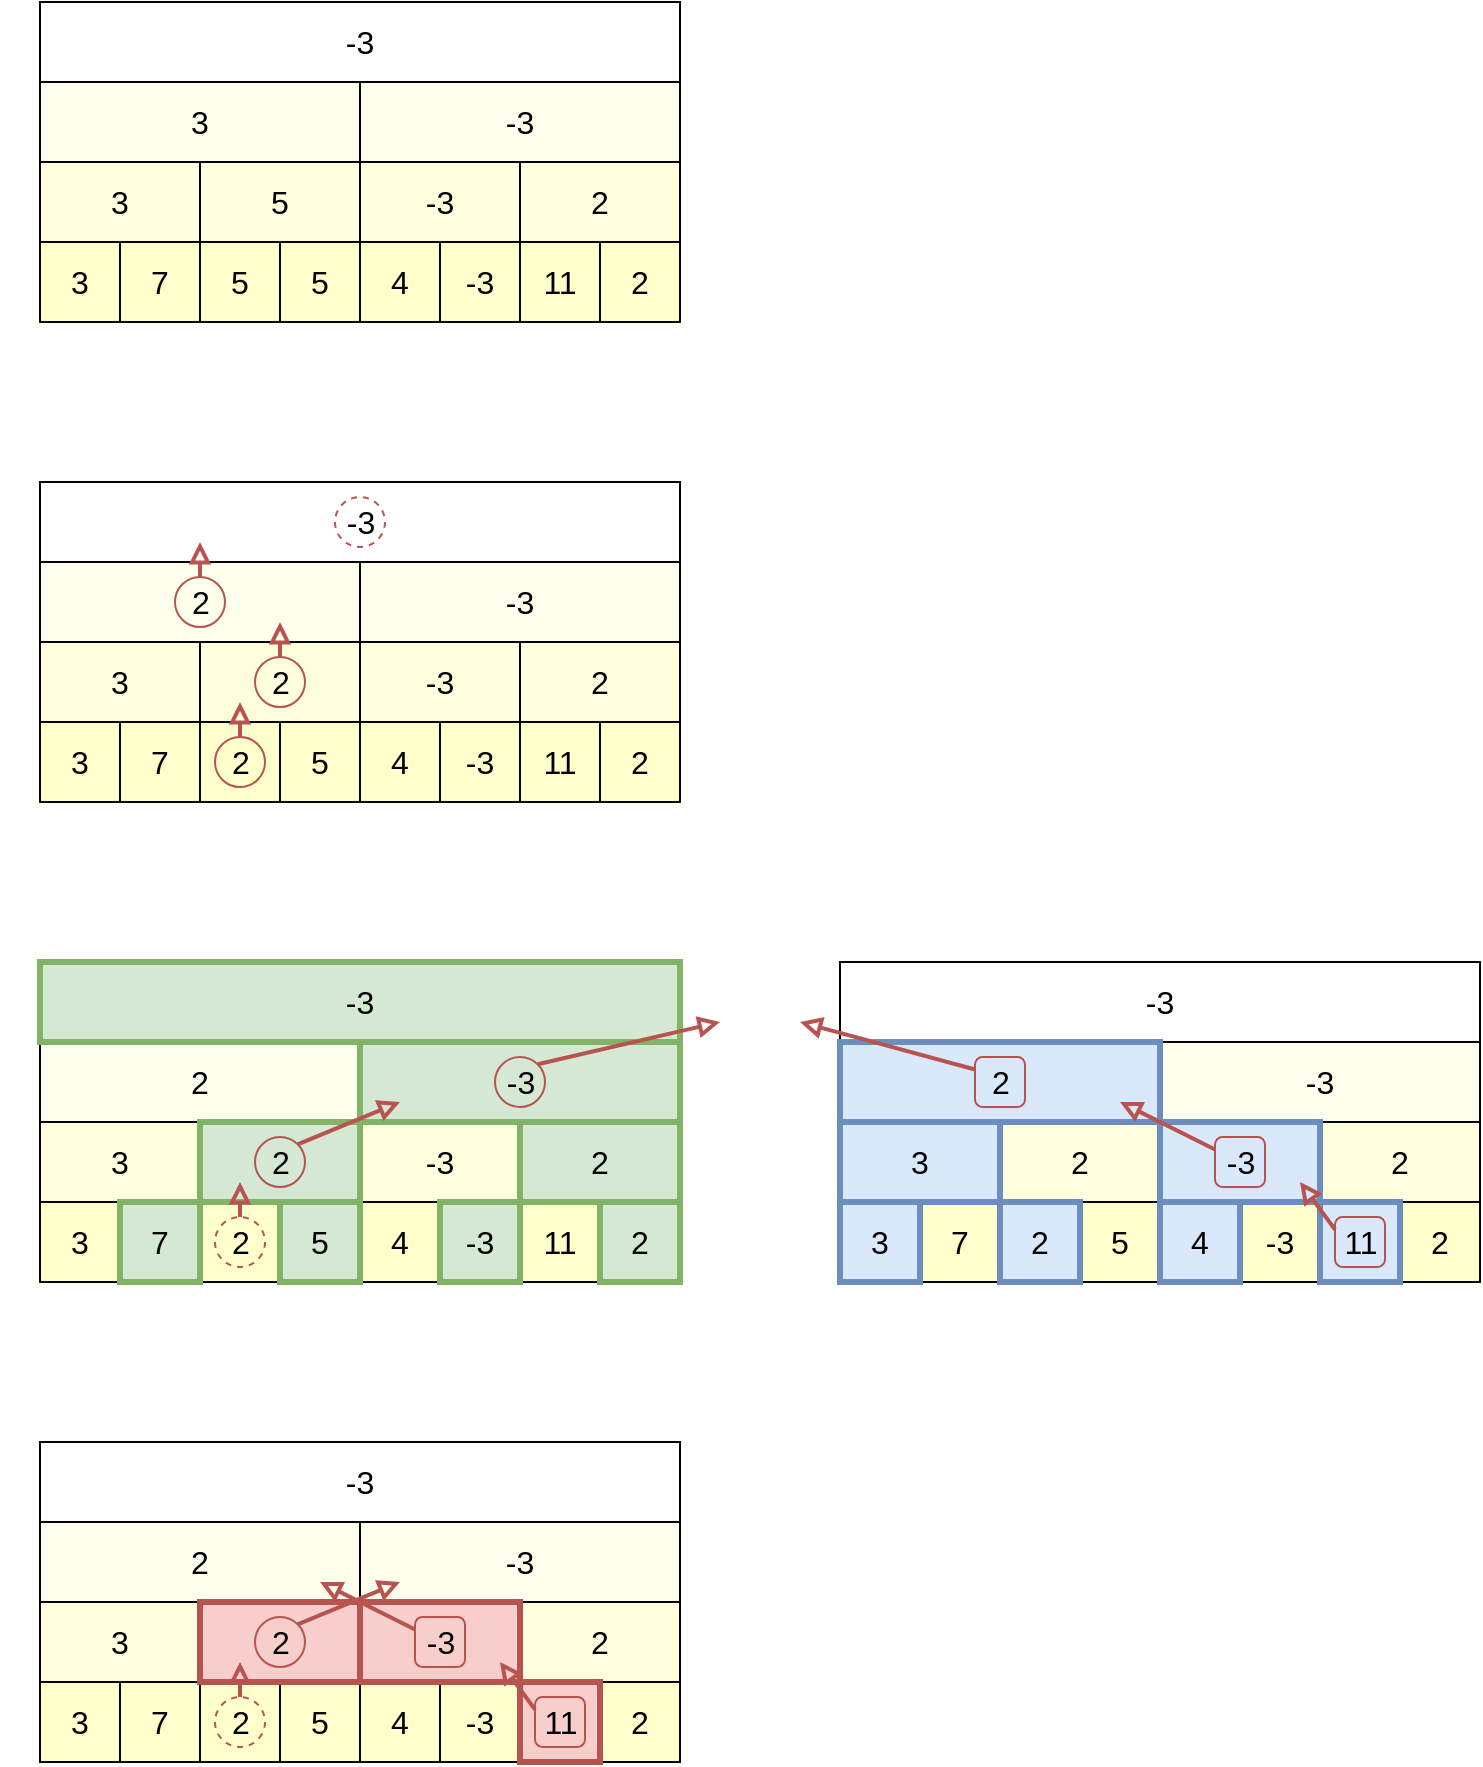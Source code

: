 <mxfile version="13.1.14">
    <diagram id="6hGFLwfOUW9BJ-s0fimq" name="Page-1">
        <mxGraphModel dx="1804" dy="668" grid="1" gridSize="10" guides="1" tooltips="1" connect="1" arrows="1" fold="1" page="1" pageScale="1" pageWidth="827" pageHeight="1169" math="0" shadow="0">
            <root>
                <mxCell id="0"/>
                <mxCell id="1" parent="0"/>
                <mxCell id="255" value="-3" style="group;fillColor=#f8cecc;strokeColor=#b85450;" parent="1" vertex="1" connectable="0">
                    <mxGeometry x="40" y="760" width="320" height="160" as="geometry"/>
                </mxCell>
                <mxCell id="256" value="-3" style="rounded=0;whiteSpace=wrap;html=1;fontSize=16;" parent="255" vertex="1">
                    <mxGeometry width="320" height="40" as="geometry"/>
                </mxCell>
                <mxCell id="257" value="2" style="rounded=0;whiteSpace=wrap;html=1;fontSize=16;fillColor=#ffffee;" parent="255" vertex="1">
                    <mxGeometry y="40" width="160" height="40" as="geometry"/>
                </mxCell>
                <mxCell id="258" value="-3" style="rounded=0;whiteSpace=wrap;html=1;fontSize=16;fillColor=#ffffee;" parent="255" vertex="1">
                    <mxGeometry x="160" y="40" width="160" height="40" as="geometry"/>
                </mxCell>
                <mxCell id="259" value="3" style="rounded=0;whiteSpace=wrap;html=1;fontSize=16;fillColor=#FFFFdd;" parent="255" vertex="1">
                    <mxGeometry y="80" width="80" height="40" as="geometry"/>
                </mxCell>
                <mxCell id="262" value="2" style="rounded=0;whiteSpace=wrap;html=1;fontSize=16;fillColor=#FFFFdd;" parent="255" vertex="1">
                    <mxGeometry x="240" y="80" width="80" height="40" as="geometry"/>
                </mxCell>
                <mxCell id="263" value="3" style="rounded=0;whiteSpace=wrap;html=1;fontSize=16;fillColor=#FFFFcc;" parent="255" vertex="1">
                    <mxGeometry y="120" width="40" height="40" as="geometry"/>
                </mxCell>
                <mxCell id="264" value="7" style="rounded=0;whiteSpace=wrap;html=1;fontSize=16;fillColor=#FFFFcc;" parent="255" vertex="1">
                    <mxGeometry x="40" y="120" width="40" height="40" as="geometry"/>
                </mxCell>
                <mxCell id="265" value="" style="rounded=0;whiteSpace=wrap;html=1;fontSize=16;fillColor=#FFFFcc;" parent="255" vertex="1">
                    <mxGeometry x="80" y="120" width="40" height="40" as="geometry"/>
                </mxCell>
                <mxCell id="266" value="5" style="rounded=0;whiteSpace=wrap;html=1;fontSize=16;fillColor=#FFFFcc;" parent="255" vertex="1">
                    <mxGeometry x="120" y="120" width="40" height="40" as="geometry"/>
                </mxCell>
                <mxCell id="267" value="4" style="rounded=0;whiteSpace=wrap;html=1;fontSize=16;fillColor=#FFFFcc;" parent="255" vertex="1">
                    <mxGeometry x="160" y="120" width="40" height="40" as="geometry"/>
                </mxCell>
                <mxCell id="268" value="-3" style="rounded=0;whiteSpace=wrap;html=1;fontSize=16;fillColor=#FFFFcc;" parent="255" vertex="1">
                    <mxGeometry x="200" y="120" width="40" height="40" as="geometry"/>
                </mxCell>
                <mxCell id="270" value="2" style="rounded=0;whiteSpace=wrap;html=1;fontSize=16;fillColor=#FFFFcc;" parent="255" vertex="1">
                    <mxGeometry x="280" y="120" width="40" height="40" as="geometry"/>
                </mxCell>
                <mxCell id="260" value="" style="rounded=0;whiteSpace=wrap;html=1;fontSize=16;fillColor=#f8cecc;strokeColor=#b85450;strokeWidth=3;" parent="255" vertex="1">
                    <mxGeometry x="80" y="80" width="80" height="40" as="geometry"/>
                </mxCell>
                <mxCell id="261" value="" style="rounded=0;whiteSpace=wrap;html=1;fontSize=16;fillColor=#f8cecc;strokeColor=#b85450;strokeWidth=3;" parent="255" vertex="1">
                    <mxGeometry x="160" y="80" width="80" height="40" as="geometry"/>
                </mxCell>
                <mxCell id="269" value="" style="rounded=0;whiteSpace=wrap;html=1;fontSize=16;fillColor=#f8cecc;strokeColor=#b85450;strokeWidth=3;" parent="255" vertex="1">
                    <mxGeometry x="240" y="120" width="40" height="40" as="geometry"/>
                </mxCell>
                <mxCell id="313" style="edgeStyle=none;rounded=0;orthogonalLoop=1;jettySize=auto;html=1;exitX=1;exitY=0;exitDx=0;exitDy=0;strokeWidth=2;fontSize=16;fillColor=#f8cecc;strokeColor=#b85450;endArrow=block;endFill=0;entryX=0.125;entryY=0.75;entryDx=0;entryDy=0;entryPerimeter=0;" parent="255" source="314" target="258" edge="1">
                    <mxGeometry relative="1" as="geometry">
                        <mxPoint x="85" y="-17.5" as="targetPoint"/>
                    </mxGeometry>
                </mxCell>
                <mxCell id="318" value="" style="group" vertex="1" connectable="0" parent="255">
                    <mxGeometry x="87.5" y="90" width="45" height="65" as="geometry"/>
                </mxCell>
                <mxCell id="314" value="2" style="ellipse;whiteSpace=wrap;html=1;fontSize=16;fillColor=none;strokeColor=#b85450;" parent="318" vertex="1">
                    <mxGeometry x="20" y="-2.5" width="25" height="25" as="geometry"/>
                </mxCell>
                <mxCell id="312" value="2" style="ellipse;whiteSpace=wrap;html=1;fontSize=16;fillColor=none;strokeColor=#b85450;dashed=1;" parent="255" vertex="1">
                    <mxGeometry x="87.5" y="127.5" width="25" height="25" as="geometry"/>
                </mxCell>
                <mxCell id="315" style="rounded=0;orthogonalLoop=1;jettySize=auto;html=1;exitX=0.5;exitY=0;exitDx=0;exitDy=0;fontSize=16;strokeWidth=2;fillColor=#f8cecc;strokeColor=#b85450;endArrow=block;endFill=0;entryX=0.25;entryY=0.75;entryDx=0;entryDy=0;entryPerimeter=0;" parent="255" source="312" target="260" edge="1">
                    <mxGeometry relative="1" as="geometry">
                        <mxPoint x="92.5" y="112.5" as="targetPoint"/>
                    </mxGeometry>
                </mxCell>
                <mxCell id="280" value="" style="group" parent="255" vertex="1" connectable="0">
                    <mxGeometry x="-20" y="30" width="292.5" height="122.5" as="geometry"/>
                </mxCell>
                <mxCell id="274" value="-3" style="rounded=1;whiteSpace=wrap;html=1;fillColor=none;fontSize=16;strokeColor=#b85450;" parent="280" vertex="1">
                    <mxGeometry x="207.5" y="57.5" width="25" height="25" as="geometry"/>
                </mxCell>
                <mxCell id="276" style="edgeStyle=none;rounded=0;orthogonalLoop=1;jettySize=auto;html=1;exitX=0;exitY=0.25;exitDx=0;exitDy=0;entryX=0.875;entryY=0.75;entryDx=0;entryDy=0;entryPerimeter=0;endArrow=block;endFill=0;strokeWidth=2;fontSize=16;fillColor=#f8cecc;strokeColor=#b85450;" parent="280" source="274" edge="1">
                    <mxGeometry relative="1" as="geometry">
                        <mxPoint x="160" y="40" as="targetPoint"/>
                    </mxGeometry>
                </mxCell>
                <mxCell id="277" style="edgeStyle=none;rounded=0;orthogonalLoop=1;jettySize=auto;html=1;exitX=0;exitY=0.25;exitDx=0;exitDy=0;entryX=0.875;entryY=0.75;entryDx=0;entryDy=0;entryPerimeter=0;endArrow=block;endFill=0;strokeWidth=2;fontSize=16;fillColor=#f8cecc;strokeColor=#b85450;" parent="280" source="278" edge="1">
                    <mxGeometry relative="1" as="geometry">
                        <mxPoint x="250" y="80" as="targetPoint"/>
                    </mxGeometry>
                </mxCell>
                <mxCell id="278" value="11" style="rounded=1;whiteSpace=wrap;html=1;fillColor=none;fontSize=16;strokeColor=#b85450;" parent="280" vertex="1">
                    <mxGeometry x="267.5" y="97.5" width="25" height="25" as="geometry"/>
                </mxCell>
                <mxCell id="227" value="" style="group" parent="1" vertex="1" connectable="0">
                    <mxGeometry x="440" y="520" width="320" height="160" as="geometry"/>
                </mxCell>
                <mxCell id="210" value="-3" style="rounded=0;whiteSpace=wrap;html=1;fontSize=16;" parent="227" vertex="1">
                    <mxGeometry width="320" height="40" as="geometry"/>
                </mxCell>
                <mxCell id="212" value="-3" style="rounded=0;whiteSpace=wrap;html=1;fontSize=16;fillColor=#ffffee;" parent="227" vertex="1">
                    <mxGeometry x="160" y="40" width="160" height="40" as="geometry"/>
                </mxCell>
                <mxCell id="214" value="2" style="rounded=0;whiteSpace=wrap;html=1;fontSize=16;fillColor=#FFFFdd;" parent="227" vertex="1">
                    <mxGeometry x="80" y="80" width="80" height="40" as="geometry"/>
                </mxCell>
                <mxCell id="216" value="2" style="rounded=0;whiteSpace=wrap;html=1;fontSize=16;fillColor=#FFFFdd;" parent="227" vertex="1">
                    <mxGeometry x="240" y="80" width="80" height="40" as="geometry"/>
                </mxCell>
                <mxCell id="218" value="7" style="rounded=0;whiteSpace=wrap;html=1;fontSize=16;fillColor=#FFFFcc;" parent="227" vertex="1">
                    <mxGeometry x="40" y="120" width="40" height="40" as="geometry"/>
                </mxCell>
                <mxCell id="220" value="5" style="rounded=0;whiteSpace=wrap;html=1;fontSize=16;fillColor=#FFFFcc;" parent="227" vertex="1">
                    <mxGeometry x="120" y="120" width="40" height="40" as="geometry"/>
                </mxCell>
                <mxCell id="222" value="-3" style="rounded=0;whiteSpace=wrap;html=1;fontSize=16;fillColor=#FFFFcc;" parent="227" vertex="1">
                    <mxGeometry x="200" y="120" width="40" height="40" as="geometry"/>
                </mxCell>
                <mxCell id="224" value="2" style="rounded=0;whiteSpace=wrap;html=1;fontSize=16;fillColor=#FFFFcc;" parent="227" vertex="1">
                    <mxGeometry x="280" y="120" width="40" height="40" as="geometry"/>
                </mxCell>
                <mxCell id="230" value="" style="group" parent="227" vertex="1" connectable="0">
                    <mxGeometry y="40" width="280" height="120" as="geometry"/>
                </mxCell>
                <mxCell id="211" value="" style="rounded=0;whiteSpace=wrap;html=1;fontSize=16;fillColor=#dae8fc;strokeColor=#6c8ebf;strokeWidth=3;" parent="230" vertex="1">
                    <mxGeometry width="160" height="40" as="geometry"/>
                </mxCell>
                <mxCell id="213" value="3" style="rounded=0;whiteSpace=wrap;html=1;fontSize=16;fillColor=#dae8fc;strokeColor=#6c8ebf;" parent="230" vertex="1">
                    <mxGeometry y="40" width="80" height="40" as="geometry"/>
                </mxCell>
                <mxCell id="215" value="" style="rounded=0;whiteSpace=wrap;html=1;fontSize=16;fillColor=#dae8fc;strokeColor=#6c8ebf;strokeWidth=3;" parent="230" vertex="1">
                    <mxGeometry x="160" y="40" width="80" height="40" as="geometry"/>
                </mxCell>
                <mxCell id="217" value="3" style="rounded=0;whiteSpace=wrap;html=1;fontSize=16;fillColor=#dae8fc;strokeColor=#6c8ebf;strokeWidth=3;" parent="230" vertex="1">
                    <mxGeometry y="80" width="40" height="40" as="geometry"/>
                </mxCell>
                <mxCell id="219" value="2" style="rounded=0;whiteSpace=wrap;html=1;fontSize=16;fillColor=#dae8fc;strokeColor=#6c8ebf;strokeWidth=3;" parent="230" vertex="1">
                    <mxGeometry x="80" y="80" width="40" height="40" as="geometry"/>
                </mxCell>
                <mxCell id="221" value="4" style="rounded=0;whiteSpace=wrap;html=1;fontSize=16;fillColor=#dae8fc;strokeColor=#6c8ebf;strokeWidth=3;" parent="230" vertex="1">
                    <mxGeometry x="160" y="80" width="40" height="40" as="geometry"/>
                </mxCell>
                <mxCell id="223" value="" style="rounded=0;whiteSpace=wrap;html=1;fontSize=16;fillColor=#dae8fc;strokeColor=#6c8ebf;strokeWidth=3;" parent="230" vertex="1">
                    <mxGeometry x="240" y="80" width="40" height="40" as="geometry"/>
                </mxCell>
                <mxCell id="272" value="" style="group" parent="230" vertex="1" connectable="0">
                    <mxGeometry x="67.5" y="7.5" width="145" height="65" as="geometry"/>
                </mxCell>
                <mxCell id="273" value="" style="group" parent="272" vertex="1" connectable="0">
                    <mxGeometry width="145" height="65" as="geometry"/>
                </mxCell>
                <mxCell id="231" value="-3" style="rounded=1;whiteSpace=wrap;html=1;fillColor=none;fontSize=16;strokeColor=#b85450;" parent="273" vertex="1">
                    <mxGeometry x="120" y="40" width="25" height="25" as="geometry"/>
                </mxCell>
                <mxCell id="253" value="2" style="rounded=1;whiteSpace=wrap;html=1;fillColor=none;fontSize=16;strokeColor=#b85450;" parent="273" vertex="1">
                    <mxGeometry width="25" height="25" as="geometry"/>
                </mxCell>
                <mxCell id="233" style="edgeStyle=none;rounded=0;orthogonalLoop=1;jettySize=auto;html=1;exitX=0;exitY=0.25;exitDx=0;exitDy=0;entryX=0.875;entryY=0.75;entryDx=0;entryDy=0;entryPerimeter=0;endArrow=block;endFill=0;strokeWidth=2;fontSize=16;fillColor=#f8cecc;strokeColor=#b85450;" parent="230" source="231" target="211" edge="1">
                    <mxGeometry relative="1" as="geometry"/>
                </mxCell>
                <mxCell id="320" value="3" style="rounded=0;whiteSpace=wrap;html=1;fontSize=16;fillColor=#dae8fc;strokeColor=#6c8ebf;strokeWidth=3;" vertex="1" parent="230">
                    <mxGeometry y="40" width="80" height="40" as="geometry"/>
                </mxCell>
                <mxCell id="185" value="" style="group;strokeColor=#000000;" parent="1" vertex="1" connectable="0">
                    <mxGeometry x="40" y="520" width="320" height="160" as="geometry"/>
                </mxCell>
                <mxCell id="142" value="2" style="rounded=0;whiteSpace=wrap;html=1;fontSize=16;fillColor=#FFFFee;" parent="185" vertex="1">
                    <mxGeometry y="40" width="160" height="40" as="geometry"/>
                </mxCell>
                <mxCell id="144" value="3" style="rounded=0;whiteSpace=wrap;html=1;fontSize=16;fillColor=#FFFFdd;" parent="185" vertex="1">
                    <mxGeometry y="80" width="80" height="40" as="geometry"/>
                </mxCell>
                <mxCell id="146" value="-3" style="rounded=0;whiteSpace=wrap;html=1;fontSize=16;fillColor=#FFFFdd;" parent="185" vertex="1">
                    <mxGeometry x="160" y="80" width="80" height="40" as="geometry"/>
                </mxCell>
                <mxCell id="148" value="3" style="rounded=0;whiteSpace=wrap;html=1;fontSize=16;fillColor=#FFffcc;" parent="185" vertex="1">
                    <mxGeometry y="120" width="40" height="40" as="geometry"/>
                </mxCell>
                <mxCell id="150" value="" style="rounded=0;whiteSpace=wrap;html=1;fontSize=16;fillColor=#FFffcc;" parent="185" vertex="1">
                    <mxGeometry x="80" y="120" width="40" height="40" as="geometry"/>
                </mxCell>
                <mxCell id="152" value="4" style="rounded=0;whiteSpace=wrap;html=1;fontSize=16;fillColor=#FFffcc;" parent="185" vertex="1">
                    <mxGeometry x="160" y="120" width="40" height="40" as="geometry"/>
                </mxCell>
                <mxCell id="154" value="11" style="rounded=0;whiteSpace=wrap;html=1;fontSize=16;fillColor=#FFffcc;" parent="185" vertex="1">
                    <mxGeometry x="240" y="120" width="40" height="40" as="geometry"/>
                </mxCell>
                <mxCell id="141" value="-3" style="rounded=0;whiteSpace=wrap;html=1;fontSize=16;fillColor=#d5e8d4;strokeColor=#82b366;strokeWidth=3;" parent="185" vertex="1">
                    <mxGeometry width="320" height="40" as="geometry"/>
                </mxCell>
                <mxCell id="77" value="-3" style="group" parent="1" vertex="1" connectable="0">
                    <mxGeometry x="40" y="40" width="320" height="160" as="geometry"/>
                </mxCell>
                <mxCell id="78" value="-3" style="rounded=0;whiteSpace=wrap;html=1;fontSize=16;" parent="77" vertex="1">
                    <mxGeometry width="320" height="40" as="geometry"/>
                </mxCell>
                <mxCell id="79" value="3" style="rounded=0;whiteSpace=wrap;html=1;fontSize=16;fillColor=#ffffee;" parent="77" vertex="1">
                    <mxGeometry y="40" width="160" height="40" as="geometry"/>
                </mxCell>
                <mxCell id="80" value="-3" style="rounded=0;whiteSpace=wrap;html=1;fontSize=16;fillColor=#ffffee;" parent="77" vertex="1">
                    <mxGeometry x="160" y="40" width="160" height="40" as="geometry"/>
                </mxCell>
                <mxCell id="81" value="3" style="rounded=0;whiteSpace=wrap;html=1;fontSize=16;fillColor=#FFFFdd;" parent="77" vertex="1">
                    <mxGeometry y="80" width="80" height="40" as="geometry"/>
                </mxCell>
                <mxCell id="82" value="5" style="rounded=0;whiteSpace=wrap;html=1;fontSize=16;fillColor=#FFFFdd;" parent="77" vertex="1">
                    <mxGeometry x="80" y="80" width="80" height="40" as="geometry"/>
                </mxCell>
                <mxCell id="83" value="-3" style="rounded=0;whiteSpace=wrap;html=1;fontSize=16;fillColor=#FFFFdd;" parent="77" vertex="1">
                    <mxGeometry x="160" y="80" width="80" height="40" as="geometry"/>
                </mxCell>
                <mxCell id="84" value="2" style="rounded=0;whiteSpace=wrap;html=1;fontSize=16;fillColor=#FFFFdd;" parent="77" vertex="1">
                    <mxGeometry x="240" y="80" width="80" height="40" as="geometry"/>
                </mxCell>
                <mxCell id="85" value="3" style="rounded=0;whiteSpace=wrap;html=1;fontSize=16;fillColor=#FFFFcc;" parent="77" vertex="1">
                    <mxGeometry y="120" width="40" height="40" as="geometry"/>
                </mxCell>
                <mxCell id="86" value="7" style="rounded=0;whiteSpace=wrap;html=1;fontSize=16;fillColor=#FFFFcc;" parent="77" vertex="1">
                    <mxGeometry x="40" y="120" width="40" height="40" as="geometry"/>
                </mxCell>
                <mxCell id="87" value="5" style="rounded=0;whiteSpace=wrap;html=1;fontSize=16;fillColor=#FFFFcc;" parent="77" vertex="1">
                    <mxGeometry x="80" y="120" width="40" height="40" as="geometry"/>
                </mxCell>
                <mxCell id="88" value="5" style="rounded=0;whiteSpace=wrap;html=1;fontSize=16;fillColor=#FFFFcc;" parent="77" vertex="1">
                    <mxGeometry x="120" y="120" width="40" height="40" as="geometry"/>
                </mxCell>
                <mxCell id="89" value="4" style="rounded=0;whiteSpace=wrap;html=1;fontSize=16;fillColor=#FFFFcc;" parent="77" vertex="1">
                    <mxGeometry x="160" y="120" width="40" height="40" as="geometry"/>
                </mxCell>
                <mxCell id="90" value="-3" style="rounded=0;whiteSpace=wrap;html=1;fontSize=16;fillColor=#FFFFcc;" parent="77" vertex="1">
                    <mxGeometry x="200" y="120" width="40" height="40" as="geometry"/>
                </mxCell>
                <mxCell id="91" value="11" style="rounded=0;whiteSpace=wrap;html=1;fontSize=16;fillColor=#FFFFcc;" parent="77" vertex="1">
                    <mxGeometry x="240" y="120" width="40" height="40" as="geometry"/>
                </mxCell>
                <mxCell id="92" value="2" style="rounded=0;whiteSpace=wrap;html=1;fontSize=16;fillColor=#FFFFcc;" parent="77" vertex="1">
                    <mxGeometry x="280" y="120" width="40" height="40" as="geometry"/>
                </mxCell>
                <mxCell id="93" value="-3" style="group" parent="1" vertex="1" connectable="0">
                    <mxGeometry x="40" y="280" width="320" height="160" as="geometry"/>
                </mxCell>
                <mxCell id="94" value="" style="rounded=0;whiteSpace=wrap;html=1;fontSize=16;" parent="93" vertex="1">
                    <mxGeometry width="320" height="40" as="geometry"/>
                </mxCell>
                <mxCell id="95" value="" style="rounded=0;whiteSpace=wrap;html=1;fontSize=16;fillColor=#ffffee;" parent="93" vertex="1">
                    <mxGeometry y="40" width="160" height="40" as="geometry"/>
                </mxCell>
                <mxCell id="96" value="-3" style="rounded=0;whiteSpace=wrap;html=1;fontSize=16;fillColor=#ffffee;" parent="93" vertex="1">
                    <mxGeometry x="160" y="40" width="160" height="40" as="geometry"/>
                </mxCell>
                <mxCell id="97" value="3" style="rounded=0;whiteSpace=wrap;html=1;fontSize=16;fillColor=#FFFFdd;" parent="93" vertex="1">
                    <mxGeometry y="80" width="80" height="40" as="geometry"/>
                </mxCell>
                <mxCell id="98" value="" style="rounded=0;whiteSpace=wrap;html=1;fontSize=16;fillColor=#FFFFdd;" parent="93" vertex="1">
                    <mxGeometry x="80" y="80" width="80" height="40" as="geometry"/>
                </mxCell>
                <mxCell id="99" value="-3" style="rounded=0;whiteSpace=wrap;html=1;fontSize=16;fillColor=#FFFFdd;" parent="93" vertex="1">
                    <mxGeometry x="160" y="80" width="80" height="40" as="geometry"/>
                </mxCell>
                <mxCell id="100" value="2" style="rounded=0;whiteSpace=wrap;html=1;fontSize=16;fillColor=#FFFFdd;" parent="93" vertex="1">
                    <mxGeometry x="240" y="80" width="80" height="40" as="geometry"/>
                </mxCell>
                <mxCell id="101" value="3" style="rounded=0;whiteSpace=wrap;html=1;fontSize=16;fillColor=#FFFFcc;" parent="93" vertex="1">
                    <mxGeometry y="120" width="40" height="40" as="geometry"/>
                </mxCell>
                <mxCell id="102" value="7" style="rounded=0;whiteSpace=wrap;html=1;fontSize=16;fillColor=#FFFFcc;" parent="93" vertex="1">
                    <mxGeometry x="40" y="120" width="40" height="40" as="geometry"/>
                </mxCell>
                <mxCell id="103" value="" style="rounded=0;whiteSpace=wrap;html=1;fontSize=16;fillColor=#FFFFcc;" parent="93" vertex="1">
                    <mxGeometry x="80" y="120" width="40" height="40" as="geometry"/>
                </mxCell>
                <mxCell id="104" value="5" style="rounded=0;whiteSpace=wrap;html=1;fontSize=16;fillColor=#FFFFcc;" parent="93" vertex="1">
                    <mxGeometry x="120" y="120" width="40" height="40" as="geometry"/>
                </mxCell>
                <mxCell id="105" value="4" style="rounded=0;whiteSpace=wrap;html=1;fontSize=16;fillColor=#FFFFcc;" parent="93" vertex="1">
                    <mxGeometry x="160" y="120" width="40" height="40" as="geometry"/>
                </mxCell>
                <mxCell id="106" value="-3" style="rounded=0;whiteSpace=wrap;html=1;fontSize=16;fillColor=#FFFFcc;" parent="93" vertex="1">
                    <mxGeometry x="200" y="120" width="40" height="40" as="geometry"/>
                </mxCell>
                <mxCell id="107" value="11" style="rounded=0;whiteSpace=wrap;html=1;fontSize=16;fillColor=#FFFFcc;" parent="93" vertex="1">
                    <mxGeometry x="240" y="120" width="40" height="40" as="geometry"/>
                </mxCell>
                <mxCell id="108" value="2" style="rounded=0;whiteSpace=wrap;html=1;fontSize=16;fillColor=#FFFFcc;" parent="93" vertex="1">
                    <mxGeometry x="280" y="120" width="40" height="40" as="geometry"/>
                </mxCell>
                <mxCell id="109" value="2" style="ellipse;whiteSpace=wrap;html=1;fontSize=16;fillColor=none;strokeColor=#b85450;" parent="93" vertex="1">
                    <mxGeometry x="87.5" y="127.5" width="25" height="25" as="geometry"/>
                </mxCell>
                <mxCell id="137" style="edgeStyle=none;rounded=0;orthogonalLoop=1;jettySize=auto;html=1;exitX=0.5;exitY=0;exitDx=0;exitDy=0;strokeWidth=2;fontSize=16;fillColor=#f8cecc;strokeColor=#b85450;endArrow=block;endFill=0;" parent="93" source="127" edge="1">
                    <mxGeometry relative="1" as="geometry">
                        <mxPoint x="120" y="70" as="targetPoint"/>
                    </mxGeometry>
                </mxCell>
                <mxCell id="127" value="2" style="ellipse;whiteSpace=wrap;html=1;fontSize=16;fillColor=none;strokeColor=#b85450;" parent="93" vertex="1">
                    <mxGeometry x="107.5" y="87.5" width="25" height="25" as="geometry"/>
                </mxCell>
                <mxCell id="128" value="2" style="ellipse;whiteSpace=wrap;html=1;fontSize=16;fillColor=none;strokeColor=#b85450;" parent="93" vertex="1">
                    <mxGeometry x="67.5" y="47.5" width="25" height="25" as="geometry"/>
                </mxCell>
                <mxCell id="133" value="-3" style="ellipse;whiteSpace=wrap;html=1;fontSize=16;dashed=1;fillColor=none;strokeColor=#b85450;" parent="93" vertex="1">
                    <mxGeometry x="147.5" y="7.5" width="25" height="25" as="geometry"/>
                </mxCell>
                <mxCell id="138" style="rounded=0;orthogonalLoop=1;jettySize=auto;html=1;exitX=0.5;exitY=0;exitDx=0;exitDy=0;fontSize=16;strokeWidth=2;fillColor=#f8cecc;strokeColor=#b85450;endArrow=block;endFill=0;" parent="93" source="109" edge="1">
                    <mxGeometry relative="1" as="geometry">
                        <mxPoint x="100" y="110" as="targetPoint"/>
                    </mxGeometry>
                </mxCell>
                <mxCell id="139" style="edgeStyle=none;rounded=0;orthogonalLoop=1;jettySize=auto;html=1;exitX=0.5;exitY=0;exitDx=0;exitDy=0;fontSize=16;strokeWidth=2;fillColor=#f8cecc;strokeColor=#b85450;endArrow=block;endFill=0;" parent="93" source="128" edge="1">
                    <mxGeometry relative="1" as="geometry">
                        <mxPoint x="80" y="30" as="targetPoint"/>
                    </mxGeometry>
                </mxCell>
                <mxCell id="184" value="" style="group" parent="1" vertex="1" connectable="0">
                    <mxGeometry x="127.5" y="550" width="318.75" height="182.5" as="geometry"/>
                </mxCell>
                <mxCell id="181" value="" style="group" parent="184" vertex="1" connectable="0">
                    <mxGeometry x="-47.5" y="10" width="366.25" height="172.5" as="geometry"/>
                </mxCell>
                <mxCell id="143" value="" style="rounded=0;whiteSpace=wrap;html=1;fontSize=16;fillColor=#d5e8d4;strokeColor=#82b366;strokeWidth=3;" parent="181" vertex="1">
                    <mxGeometry x="120" width="160" height="40" as="geometry"/>
                </mxCell>
                <mxCell id="145" value="" style="rounded=0;whiteSpace=wrap;html=1;fontSize=16;fillColor=#d5e8d4;strokeColor=#82b366;strokeWidth=3;" parent="181" vertex="1">
                    <mxGeometry x="40" y="40" width="80" height="40" as="geometry"/>
                </mxCell>
                <mxCell id="147" value="2" style="rounded=0;whiteSpace=wrap;html=1;fontSize=16;fillColor=#d5e8d4;strokeColor=#82b366;strokeWidth=3;" parent="181" vertex="1">
                    <mxGeometry x="200" y="40" width="80" height="40" as="geometry"/>
                </mxCell>
                <mxCell id="149" value="7" style="rounded=0;whiteSpace=wrap;html=1;fontSize=16;fillColor=#d5e8d4;strokeColor=#82b366;strokeWidth=3;" parent="181" vertex="1">
                    <mxGeometry y="80" width="40" height="40" as="geometry"/>
                </mxCell>
                <mxCell id="151" value="5" style="rounded=0;whiteSpace=wrap;html=1;fontSize=16;fillColor=#d5e8d4;strokeColor=#82b366;strokeWidth=3;" parent="181" vertex="1">
                    <mxGeometry x="80" y="80" width="40" height="40" as="geometry"/>
                </mxCell>
                <mxCell id="153" value="-3" style="rounded=0;whiteSpace=wrap;html=1;fontSize=16;fillColor=#d5e8d4;strokeColor=#82b366;strokeWidth=3;" parent="181" vertex="1">
                    <mxGeometry x="160" y="80" width="40" height="40" as="geometry"/>
                </mxCell>
                <mxCell id="155" value="2" style="rounded=0;whiteSpace=wrap;html=1;fontSize=16;fillColor=#d5e8d4;strokeColor=#82b366;strokeWidth=3;" parent="181" vertex="1">
                    <mxGeometry x="240" y="80" width="40" height="40" as="geometry"/>
                </mxCell>
                <mxCell id="180" style="edgeStyle=none;rounded=0;orthogonalLoop=1;jettySize=auto;html=1;exitX=1;exitY=0;exitDx=0;exitDy=0;endArrow=block;endFill=0;strokeWidth=2;fontSize=16;fillColor=#f8cecc;strokeColor=#b85450;" parent="184" source="168" edge="1">
                    <mxGeometry relative="1" as="geometry">
                        <mxPoint x="252.5" as="targetPoint"/>
                    </mxGeometry>
                </mxCell>
                <mxCell id="156" value="2" style="ellipse;whiteSpace=wrap;html=1;fontSize=16;fillColor=none;strokeColor=#b85450;dashed=1;" parent="184" vertex="1">
                    <mxGeometry y="97.5" width="25" height="25" as="geometry"/>
                </mxCell>
                <mxCell id="157" style="edgeStyle=none;rounded=0;orthogonalLoop=1;jettySize=auto;html=1;exitX=1;exitY=0;exitDx=0;exitDy=0;strokeWidth=2;fontSize=16;fillColor=#f8cecc;strokeColor=#b85450;endArrow=block;endFill=0;" parent="184" source="158" edge="1">
                    <mxGeometry relative="1" as="geometry">
                        <mxPoint x="92.5" y="40" as="targetPoint"/>
                    </mxGeometry>
                </mxCell>
                <mxCell id="158" value="2" style="ellipse;whiteSpace=wrap;html=1;fontSize=16;fillColor=none;strokeColor=#b85450;" parent="184" vertex="1">
                    <mxGeometry x="20" y="57.5" width="25" height="25" as="geometry"/>
                </mxCell>
                <mxCell id="161" style="rounded=0;orthogonalLoop=1;jettySize=auto;html=1;exitX=0.5;exitY=0;exitDx=0;exitDy=0;fontSize=16;strokeWidth=2;fillColor=#f8cecc;strokeColor=#b85450;endArrow=block;endFill=0;" parent="184" source="156" edge="1">
                    <mxGeometry relative="1" as="geometry">
                        <mxPoint x="12.5" y="80" as="targetPoint"/>
                    </mxGeometry>
                </mxCell>
                <mxCell id="168" value="-3" style="ellipse;whiteSpace=wrap;html=1;fontSize=16;fillColor=none;strokeColor=#b85450;" parent="184" vertex="1">
                    <mxGeometry x="140" y="17.5" width="25" height="25" as="geometry"/>
                </mxCell>
                <mxCell id="232" style="edgeStyle=none;rounded=0;orthogonalLoop=1;jettySize=auto;html=1;exitX=0;exitY=0.25;exitDx=0;exitDy=0;entryX=0.875;entryY=0.75;entryDx=0;entryDy=0;entryPerimeter=0;endArrow=block;endFill=0;strokeWidth=2;fontSize=16;fillColor=#f8cecc;strokeColor=#b85450;" parent="1" source="226" target="215" edge="1">
                    <mxGeometry relative="1" as="geometry"/>
                </mxCell>
                <mxCell id="226" value="11" style="rounded=1;whiteSpace=wrap;html=1;fillColor=none;fontSize=16;strokeColor=#b85450;" parent="1" vertex="1">
                    <mxGeometry x="687.5" y="647.5" width="25" height="25" as="geometry"/>
                </mxCell>
                <mxCell id="254" style="edgeStyle=none;rounded=0;orthogonalLoop=1;jettySize=auto;html=1;exitX=0;exitY=0.25;exitDx=0;exitDy=0;endArrow=block;endFill=0;strokeWidth=2;fontSize=16;fillColor=#f8cecc;strokeColor=#b85450;" parent="1" source="253" edge="1">
                    <mxGeometry relative="1" as="geometry">
                        <mxPoint x="420" y="550" as="targetPoint"/>
                    </mxGeometry>
                </mxCell>
            </root>
        </mxGraphModel>
    </diagram>
</mxfile>